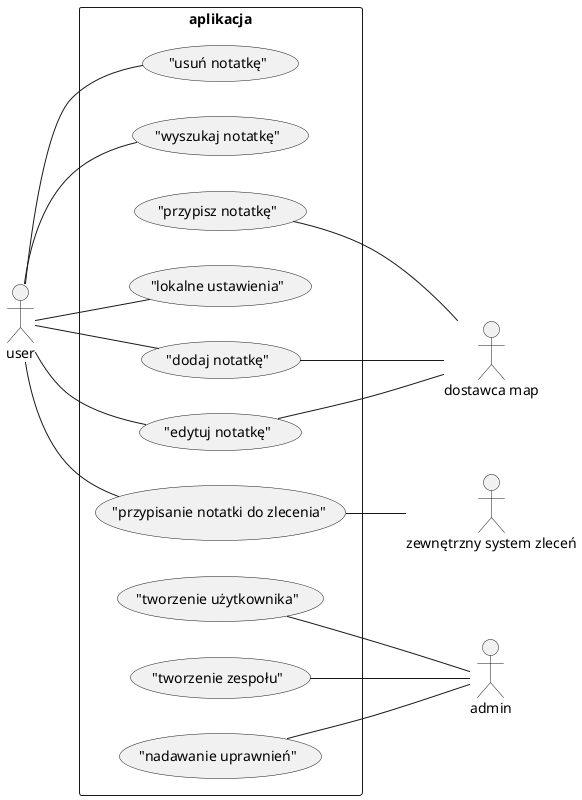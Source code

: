 @startuml
left to right direction
skinparam packageStyle rectangle
actor "user" as u
actor "admin" as a
actor "zewnętrzny system zleceń" as x
actor "dostawca map" as m
rectangle aplikacja{
        u -- ("dodaj notatkę") 
        u -- ("edytuj notatkę")
        u -- ("usuń notatkę")
        u -- ("wyszukaj notatkę") 
        u -- ("przypisanie notatki do zlecenia")
        u -- ("lokalne ustawienia")
        ("tworzenie użytkownika") -- a
        ("tworzenie zespołu") -- a
        ("nadawanie uprawnień") -- a
        ("przypisanie notatki do zlecenia") -- x
        ("dodaj notatkę") -- m
        ("edytuj notatkę") -- m    
	("przypisz notatkę") -- m
@enduml
